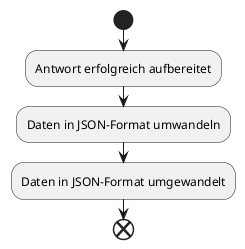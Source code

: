 @startuml GPD-Weiterverarbeitung des Ergebnisses der KI
|AiPlagiarismChecker|
start
:Antwort erfolgreich aufbereitet;
:Daten in JSON-Format umwandeln;
:Daten in JSON-Format umgewandelt;
end
@enduml
